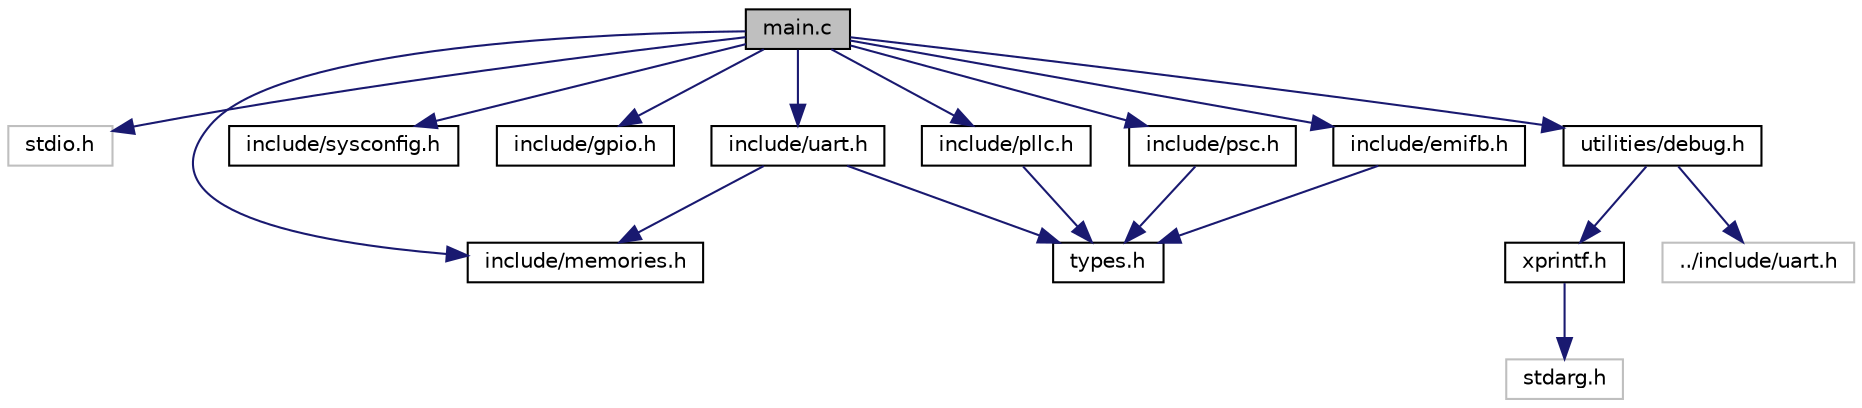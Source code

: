 digraph G
{
  edge [fontname="Helvetica",fontsize="10",labelfontname="Helvetica",labelfontsize="10"];
  node [fontname="Helvetica",fontsize="10",shape=record];
  Node1 [label="main.c",height=0.2,width=0.4,color="black", fillcolor="grey75", style="filled" fontcolor="black"];
  Node1 -> Node2 [color="midnightblue",fontsize="10",style="solid",fontname="Helvetica"];
  Node2 [label="stdio.h",height=0.2,width=0.4,color="grey75", fillcolor="white", style="filled"];
  Node1 -> Node3 [color="midnightblue",fontsize="10",style="solid",fontname="Helvetica"];
  Node3 [label="include/memories.h",height=0.2,width=0.4,color="black", fillcolor="white", style="filled",URL="$memories_8h.html"];
  Node1 -> Node4 [color="midnightblue",fontsize="10",style="solid",fontname="Helvetica"];
  Node4 [label="include/sysconfig.h",height=0.2,width=0.4,color="black", fillcolor="white", style="filled",URL="$sysconfig_8h.html"];
  Node1 -> Node5 [color="midnightblue",fontsize="10",style="solid",fontname="Helvetica"];
  Node5 [label="include/gpio.h",height=0.2,width=0.4,color="black", fillcolor="white", style="filled",URL="$gpio_8h.html"];
  Node1 -> Node6 [color="midnightblue",fontsize="10",style="solid",fontname="Helvetica"];
  Node6 [label="include/pllc.h",height=0.2,width=0.4,color="black", fillcolor="white", style="filled",URL="$pllc_8h.html",tooltip="Define some macros, registers, and function prototype to handle PLL module."];
  Node6 -> Node7 [color="midnightblue",fontsize="10",style="solid",fontname="Helvetica"];
  Node7 [label="types.h",height=0.2,width=0.4,color="black", fillcolor="white", style="filled",URL="$types_8h.html",tooltip="Re-Define some C types."];
  Node1 -> Node8 [color="midnightblue",fontsize="10",style="solid",fontname="Helvetica"];
  Node8 [label="include/psc.h",height=0.2,width=0.4,color="black", fillcolor="white", style="filled",URL="$psc_8h.html"];
  Node8 -> Node7 [color="midnightblue",fontsize="10",style="solid",fontname="Helvetica"];
  Node1 -> Node9 [color="midnightblue",fontsize="10",style="solid",fontname="Helvetica"];
  Node9 [label="include/emifb.h",height=0.2,width=0.4,color="black", fillcolor="white", style="filled",URL="$emifb_8h.html"];
  Node9 -> Node7 [color="midnightblue",fontsize="10",style="solid",fontname="Helvetica"];
  Node1 -> Node10 [color="midnightblue",fontsize="10",style="solid",fontname="Helvetica"];
  Node10 [label="include/uart.h",height=0.2,width=0.4,color="black", fillcolor="white", style="filled",URL="$uart_8h.html",tooltip="Define some macros, registers and prototypes of functions that are used to handle UART module..."];
  Node10 -> Node7 [color="midnightblue",fontsize="10",style="solid",fontname="Helvetica"];
  Node10 -> Node3 [color="midnightblue",fontsize="10",style="solid",fontname="Helvetica"];
  Node1 -> Node11 [color="midnightblue",fontsize="10",style="solid",fontname="Helvetica"];
  Node11 [label="utilities/debug.h",height=0.2,width=0.4,color="black", fillcolor="white", style="filled",URL="$debug_8h.html",tooltip="Define debug macro, it is used for debug over UART."];
  Node11 -> Node12 [color="midnightblue",fontsize="10",style="solid",fontname="Helvetica"];
  Node12 [label="xprintf.h",height=0.2,width=0.4,color="black", fillcolor="white", style="filled",URL="$xprintf_8h.html",tooltip="Define some prototypes of functions that use stdarg to parse input arguments, dump character out outp..."];
  Node12 -> Node13 [color="midnightblue",fontsize="10",style="solid",fontname="Helvetica"];
  Node13 [label="stdarg.h",height=0.2,width=0.4,color="grey75", fillcolor="white", style="filled"];
  Node11 -> Node14 [color="midnightblue",fontsize="10",style="solid",fontname="Helvetica"];
  Node14 [label="../include/uart.h",height=0.2,width=0.4,color="grey75", fillcolor="white", style="filled"];
}
